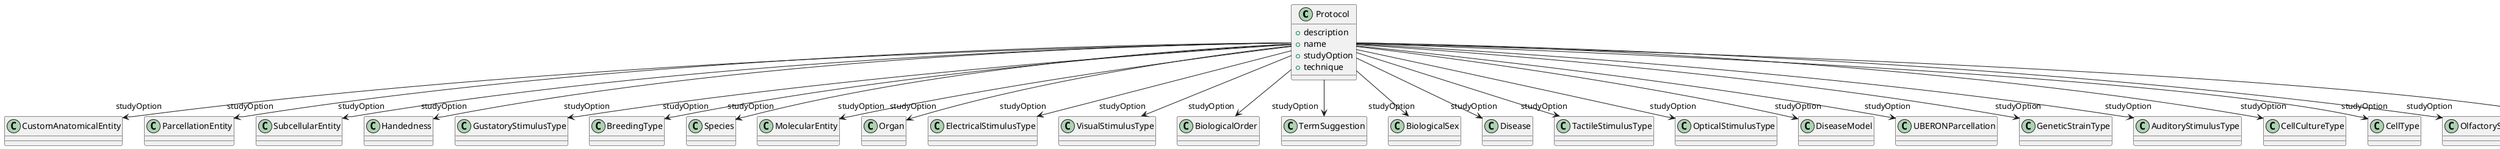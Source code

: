 @startuml
class Protocol {
+description
+name
+studyOption
+technique

}
Protocol -d-> "studyOption" CustomAnatomicalEntity
Protocol -d-> "studyOption" ParcellationEntity
Protocol -d-> "studyOption" SubcellularEntity
Protocol -d-> "studyOption" Handedness
Protocol -d-> "studyOption" GustatoryStimulusType
Protocol -d-> "studyOption" BreedingType
Protocol -d-> "studyOption" Species
Protocol -d-> "studyOption" MolecularEntity
Protocol -d-> "studyOption" Organ
Protocol -d-> "studyOption" ElectricalStimulusType
Protocol -d-> "studyOption" VisualStimulusType
Protocol -d-> "studyOption" BiologicalOrder
Protocol -d-> "studyOption" TermSuggestion
Protocol -d-> "studyOption" BiologicalSex
Protocol -d-> "studyOption" Disease
Protocol -d-> "studyOption" TactileStimulusType
Protocol -d-> "studyOption" OpticalStimulusType
Protocol -d-> "studyOption" DiseaseModel
Protocol -d-> "studyOption" UBERONParcellation
Protocol -d-> "studyOption" GeneticStrainType
Protocol -d-> "studyOption" AuditoryStimulusType
Protocol -d-> "studyOption" CellCultureType
Protocol -d-> "studyOption" CellType
Protocol -d-> "studyOption" OlfactoryStimulusType
Protocol -d-> "technique" Technique

@enduml